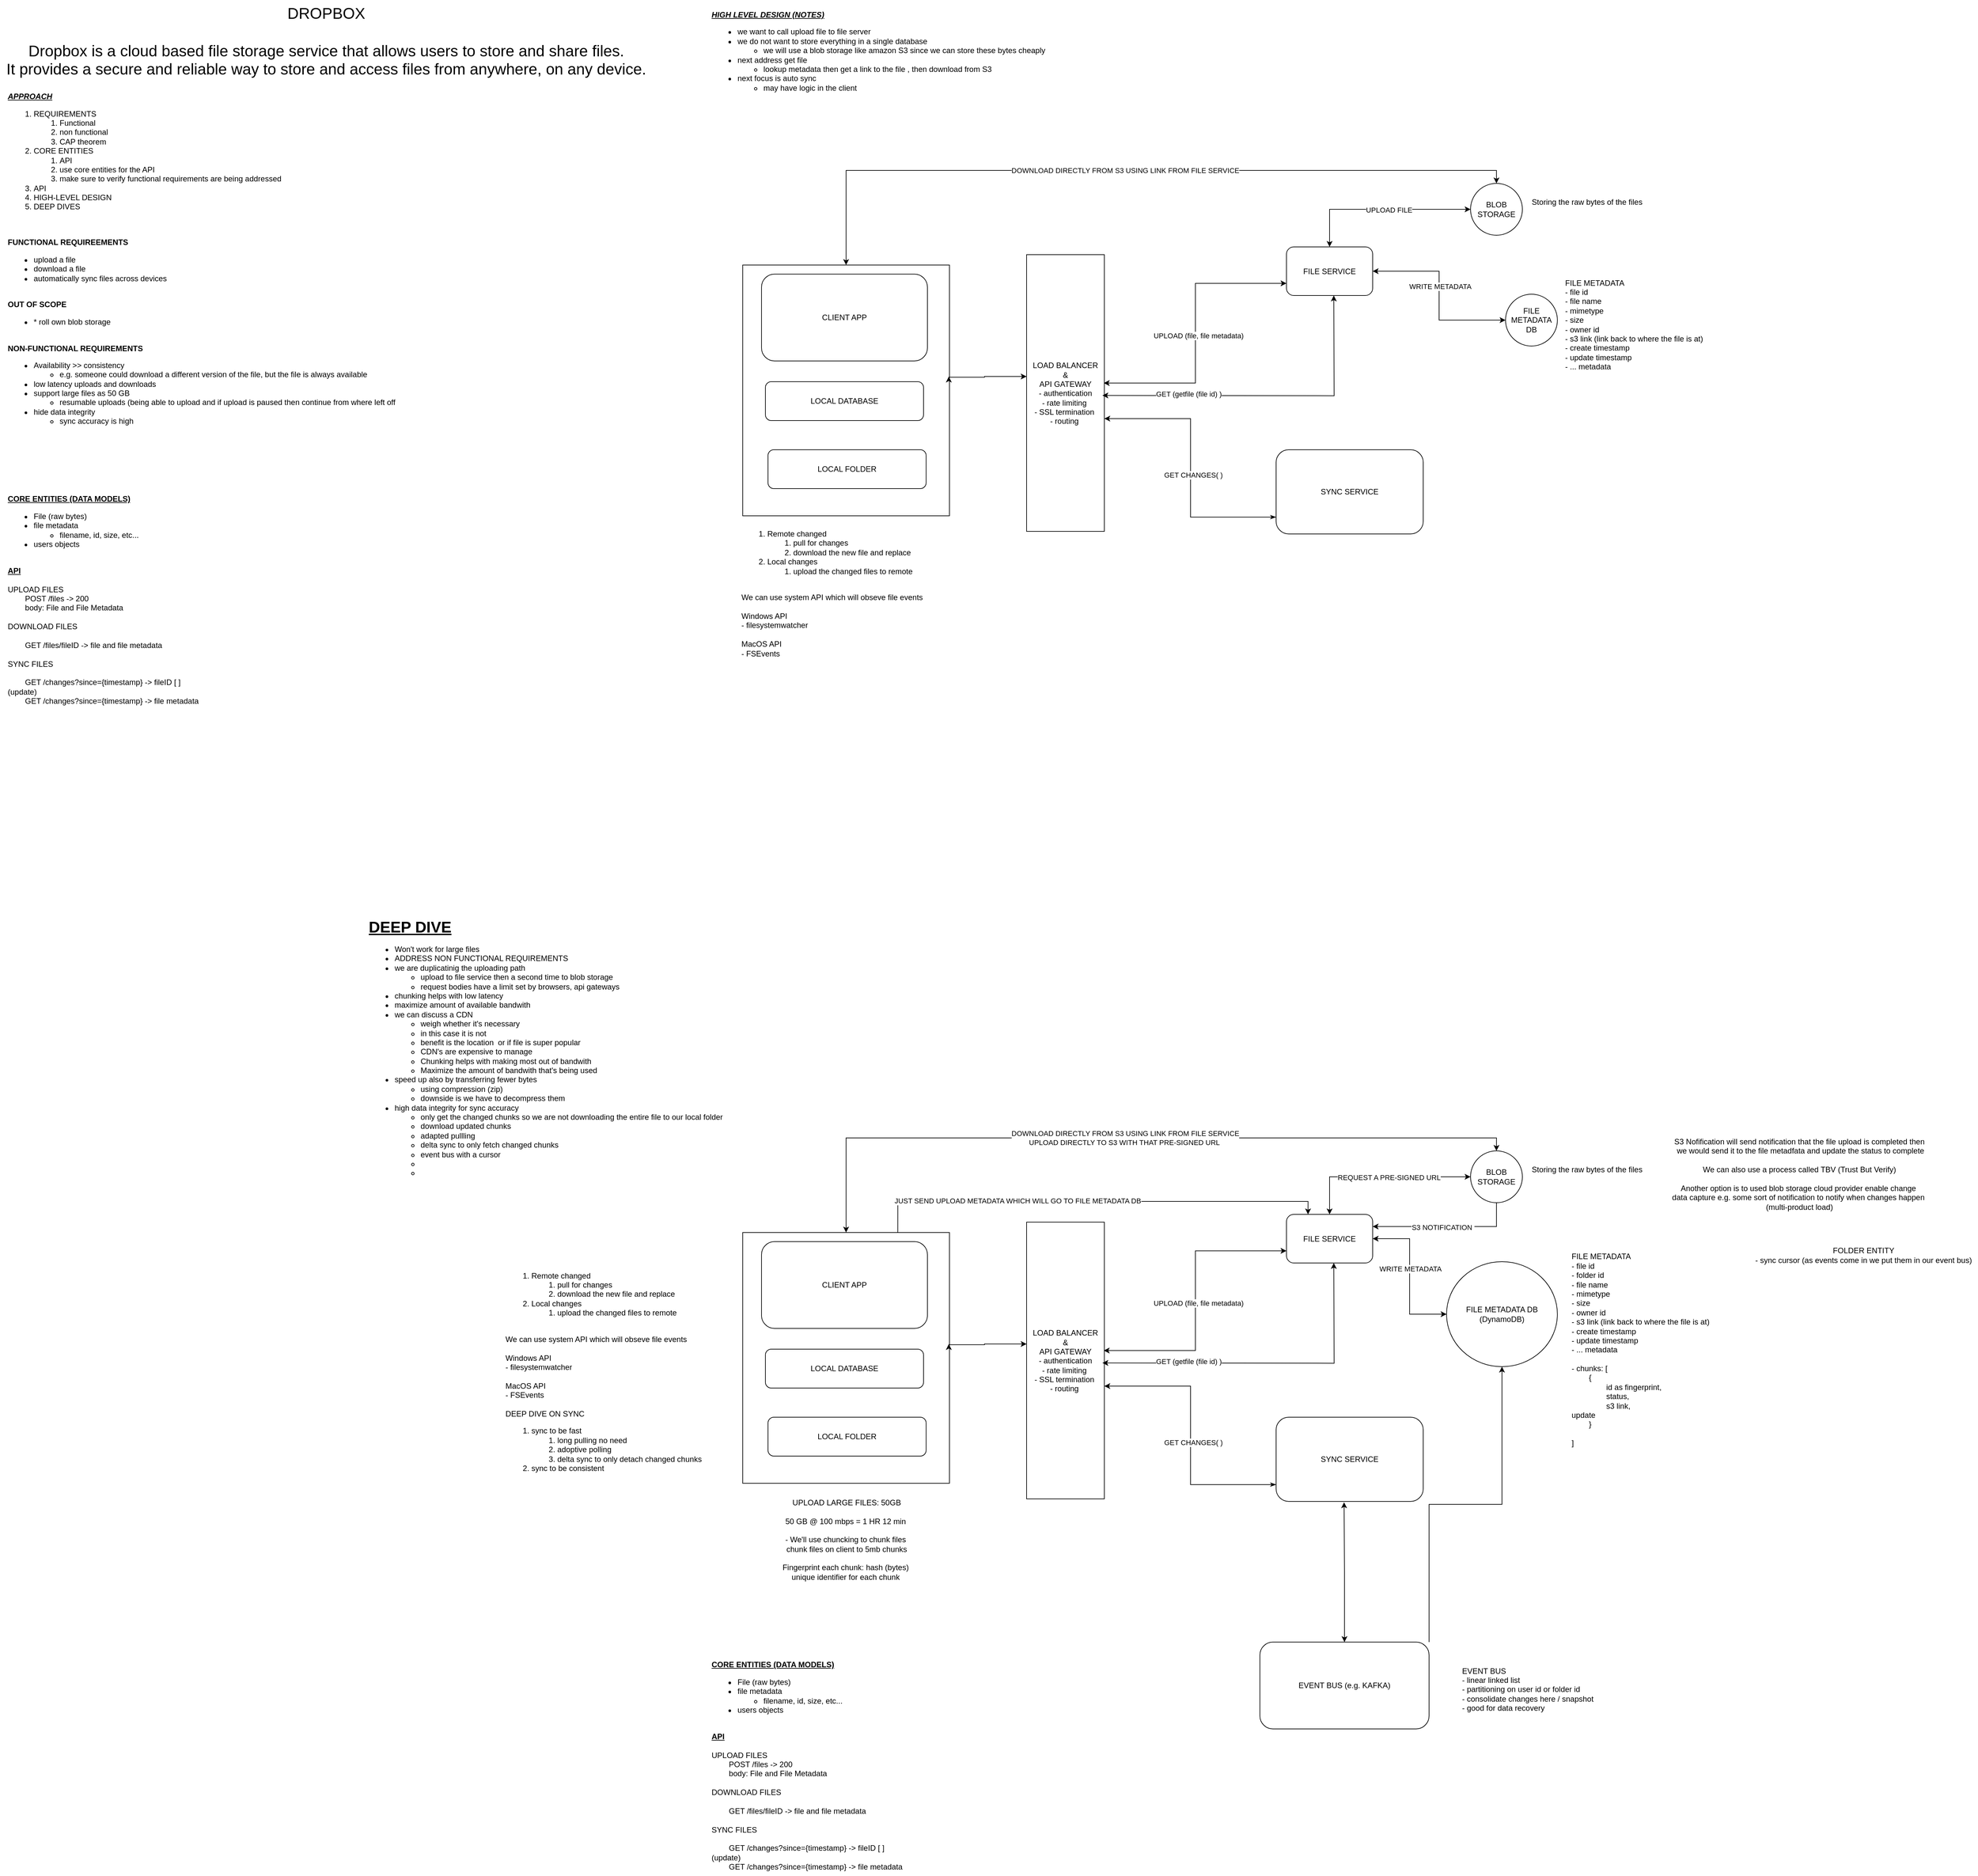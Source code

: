 <mxfile version="24.4.8" type="device">
  <diagram name="Page-1" id="w4l3Rj4k915JwWUM1oNj">
    <mxGraphModel dx="2070" dy="1512" grid="0" gridSize="10" guides="1" tooltips="1" connect="1" arrows="1" fold="1" page="1" pageScale="1" pageWidth="1100" pageHeight="850" math="0" shadow="0">
      <root>
        <mxCell id="0" />
        <mxCell id="1" parent="0" />
        <mxCell id="7y3ciI3HEjiSYOCp9bqA-1" value="&lt;font style=&quot;font-size: 24px;&quot;&gt;DROPBOX&lt;/font&gt;&lt;div style=&quot;font-size: 24px;&quot;&gt;&lt;font style=&quot;font-size: 24px;&quot;&gt;&lt;br&gt;&lt;/font&gt;&lt;/div&gt;&lt;div style=&quot;font-size: 24px;&quot;&gt;&lt;font style=&quot;font-size: 24px;&quot;&gt;Dropbox is a cloud based file storage service that allows users to store and share files.&lt;/font&gt;&lt;/div&gt;&lt;div style=&quot;font-size: 24px;&quot;&gt;&lt;font style=&quot;font-size: 24px;&quot;&gt;It provides a secure and reliable way to store and access files from anywhere, on any device.&lt;/font&gt;&lt;/div&gt;" style="text;html=1;align=center;verticalAlign=middle;resizable=0;points=[];autosize=1;strokeColor=none;fillColor=none;" parent="1" vertex="1">
          <mxGeometry width="1005" height="127" as="geometry" />
        </mxCell>
        <mxCell id="VCMOuzRKHKZcJa0zki4i-1" value="&lt;b&gt;&lt;u&gt;&lt;i&gt;APPROACH&lt;/i&gt;&lt;/u&gt;&lt;/b&gt;&amp;nbsp;&lt;div&gt;&lt;ol&gt;&lt;li&gt;REQUIREMENTS&lt;/li&gt;&lt;ol&gt;&lt;li&gt;Functional&lt;/li&gt;&lt;li&gt;non functional&amp;nbsp;&lt;/li&gt;&lt;li&gt;CAP theorem&lt;/li&gt;&lt;/ol&gt;&lt;li&gt;CORE ENTITIES&amp;nbsp;&lt;/li&gt;&lt;ol&gt;&lt;li&gt;API&lt;/li&gt;&lt;li&gt;use core entities for the API&lt;/li&gt;&lt;li&gt;make sure to verify functional requirements are being addressed&lt;/li&gt;&lt;/ol&gt;&lt;li&gt;API&lt;/li&gt;&lt;li&gt;HIGH-LEVEL DESIGN&amp;nbsp;&lt;/li&gt;&lt;li&gt;DEEP DIVES&lt;/li&gt;&lt;/ol&gt;&lt;/div&gt;" style="text;html=1;align=left;verticalAlign=middle;resizable=0;points=[];autosize=1;strokeColor=none;fillColor=none;" parent="1" vertex="1">
          <mxGeometry x="10" y="135" width="440" height="209" as="geometry" />
        </mxCell>
        <mxCell id="VCMOuzRKHKZcJa0zki4i-2" value="&lt;b&gt;FUNCTIONAL REQUIREEMENTS&amp;nbsp;&lt;/b&gt;&lt;div&gt;&lt;ul&gt;&lt;li&gt;upload a file&amp;nbsp;&lt;/li&gt;&lt;li&gt;download a file&amp;nbsp;&lt;/li&gt;&lt;li&gt;automatically sync files across devices&amp;nbsp;&lt;/li&gt;&lt;/ul&gt;&lt;div&gt;&lt;br&gt;&lt;/div&gt;&lt;/div&gt;&lt;div&gt;&lt;b&gt;OUT OF SCOPE&amp;nbsp;&lt;/b&gt;&lt;/div&gt;&lt;div&gt;&lt;ul&gt;&lt;li&gt;* roll own blob storage&amp;nbsp;&lt;/li&gt;&lt;/ul&gt;&lt;/div&gt;&lt;div&gt;&lt;br&gt;&lt;/div&gt;&lt;div&gt;&lt;b&gt;NON-FUNCTIONAL REQUIREMENTS&lt;/b&gt;&lt;/div&gt;&lt;div&gt;&lt;ul&gt;&lt;li&gt;Availability &amp;gt;&amp;gt; consistency&amp;nbsp;&amp;nbsp;&lt;/li&gt;&lt;ul&gt;&lt;li&gt;e.g. someone could download a different version of the file, but the file is always available&amp;nbsp;&lt;/li&gt;&lt;/ul&gt;&lt;li&gt;low latency uploads and downloads&amp;nbsp;&lt;/li&gt;&lt;li&gt;support large files as 50 GB&lt;/li&gt;&lt;ul&gt;&lt;li&gt;resumable uploads (being able to upload and if upload is paused then continue from where left off&amp;nbsp;&lt;/li&gt;&lt;/ul&gt;&lt;li&gt;hide data integrity&amp;nbsp;&lt;/li&gt;&lt;ul&gt;&lt;li&gt;sync accuracy is high&lt;/li&gt;&lt;/ul&gt;&lt;/ul&gt;&lt;/div&gt;" style="text;html=1;align=left;verticalAlign=middle;resizable=0;points=[];autosize=1;strokeColor=none;fillColor=none;" parent="1" vertex="1">
          <mxGeometry x="10" y="361" width="619" height="314" as="geometry" />
        </mxCell>
        <mxCell id="VCMOuzRKHKZcJa0zki4i-3" value="&lt;b&gt;&lt;u&gt;CORE ENTITIES (DATA MODELS)&lt;/u&gt;&lt;/b&gt;&lt;div&gt;&lt;ul&gt;&lt;li&gt;File (raw bytes)&lt;/li&gt;&lt;li&gt;file metadata&amp;nbsp;&lt;/li&gt;&lt;ul&gt;&lt;li&gt;filename, id, size, etc...&lt;/li&gt;&lt;/ul&gt;&lt;li&gt;users objects&lt;/li&gt;&lt;/ul&gt;&lt;div&gt;&lt;br&gt;&lt;/div&gt;&lt;/div&gt;&lt;div&gt;&lt;b&gt;&lt;u&gt;API&lt;/u&gt;&lt;/b&gt;&lt;/div&gt;&lt;div&gt;&lt;span style=&quot;background-color: initial;&quot;&gt;&lt;br&gt;&lt;/span&gt;&lt;/div&gt;&lt;div&gt;&lt;span style=&quot;background-color: initial;&quot;&gt;UPLOAD FILES&amp;nbsp;&lt;/span&gt;&lt;/div&gt;&lt;div&gt;&lt;span style=&quot;background-color: initial;&quot;&gt;&lt;span style=&quot;white-space: pre;&quot;&gt;&#x9;&lt;/span&gt;POST /files -&amp;gt; 200&lt;/span&gt;&lt;/div&gt;&lt;div&gt;&lt;span style=&quot;background-color: initial;&quot;&gt;&lt;span style=&quot;white-space: pre;&quot;&gt;&#x9;&lt;/span&gt;body: File and File Metadata&amp;nbsp;&lt;/span&gt;&lt;/div&gt;&lt;div&gt;&lt;span style=&quot;background-color: initial;&quot;&gt;&lt;br&gt;&lt;/span&gt;&lt;/div&gt;&lt;div&gt;&lt;span style=&quot;background-color: initial;&quot;&gt;DOWNLOAD FILES&lt;/span&gt;&lt;/div&gt;&lt;div&gt;&lt;span style=&quot;background-color: initial;&quot;&gt;&lt;br&gt;&lt;/span&gt;&lt;/div&gt;&lt;div&gt;&lt;span style=&quot;background-color: initial;&quot;&gt;&lt;span style=&quot;white-space: pre;&quot;&gt;&#x9;&lt;/span&gt;GET /files/fileID -&amp;gt; file and file metadata&amp;nbsp;&lt;/span&gt;&lt;/div&gt;&lt;div&gt;&lt;br&gt;&lt;/div&gt;&lt;div&gt;SYNC FILES&amp;nbsp;&lt;/div&gt;&lt;div&gt;&lt;br&gt;&lt;/div&gt;&lt;div&gt;&lt;span style=&quot;white-space: pre;&quot;&gt;&#x9;&lt;/span&gt;GET /changes?since={timestamp} -&amp;gt; fileID [ ]&lt;/div&gt;&lt;div&gt;(update)&lt;/div&gt;&lt;div&gt;&lt;span style=&quot;background-color: initial; white-space-collapse: preserve;&quot;&gt;&#x9;&lt;/span&gt;&lt;span style=&quot;background-color: initial;&quot;&gt;GET /changes?since={timestamp} -&amp;gt; file metadata&lt;/span&gt;&amp;nbsp;&lt;br&gt;&lt;/div&gt;" style="text;html=1;align=left;verticalAlign=middle;resizable=0;points=[];autosize=1;strokeColor=none;fillColor=none;" parent="1" vertex="1">
          <mxGeometry x="10" y="757" width="316" height="338" as="geometry" />
        </mxCell>
        <mxCell id="VCMOuzRKHKZcJa0zki4i-4" value="" style="whiteSpace=wrap;html=1;" parent="1" vertex="1">
          <mxGeometry x="1146" y="409" width="319" height="387" as="geometry" />
        </mxCell>
        <mxCell id="VCMOuzRKHKZcJa0zki4i-5" value="LOAD BALANCER&lt;div&gt;&amp;amp;&lt;/div&gt;&lt;div&gt;API GATEWAY&lt;/div&gt;&lt;div&gt;- authentication&lt;/div&gt;&lt;div&gt;- rate limiting&amp;nbsp;&lt;/div&gt;&lt;div&gt;- SSL termination&amp;nbsp;&lt;/div&gt;&lt;div&gt;- routing&amp;nbsp;&lt;/div&gt;" style="whiteSpace=wrap;html=1;" parent="1" vertex="1">
          <mxGeometry x="1584" y="393" width="120" height="427" as="geometry" />
        </mxCell>
        <mxCell id="VCMOuzRKHKZcJa0zki4i-7" style="edgeStyle=orthogonalEdgeStyle;rounded=0;orthogonalLoop=1;jettySize=auto;html=1;exitX=1;exitY=0.5;exitDx=0;exitDy=0;entryX=0.025;entryY=0.426;entryDx=0;entryDy=0;entryPerimeter=0;startArrow=classic;startFill=1;" parent="1" edge="1">
          <mxGeometry relative="1" as="geometry">
            <mxPoint x="1464" y="581.1" as="sourcePoint" />
            <mxPoint x="1584" y="581.002" as="targetPoint" />
            <Array as="points">
              <mxPoint x="1519" y="582.1" />
            </Array>
          </mxGeometry>
        </mxCell>
        <mxCell id="VCMOuzRKHKZcJa0zki4i-8" value="FILE SERVICE" style="rounded=1;whiteSpace=wrap;html=1;" parent="1" vertex="1">
          <mxGeometry x="1985" y="381" width="133" height="75" as="geometry" />
        </mxCell>
        <mxCell id="VCMOuzRKHKZcJa0zki4i-9" style="edgeStyle=orthogonalEdgeStyle;rounded=0;orthogonalLoop=1;jettySize=auto;html=1;exitX=0;exitY=0.75;exitDx=0;exitDy=0;entryX=0.992;entryY=0.464;entryDx=0;entryDy=0;entryPerimeter=0;startArrow=classic;startFill=1;" parent="1" source="VCMOuzRKHKZcJa0zki4i-8" target="VCMOuzRKHKZcJa0zki4i-5" edge="1">
          <mxGeometry relative="1" as="geometry" />
        </mxCell>
        <mxCell id="VCMOuzRKHKZcJa0zki4i-10" value="UPLOAD (file, file metadata)" style="edgeLabel;html=1;align=center;verticalAlign=middle;resizable=0;points=[];" parent="VCMOuzRKHKZcJa0zki4i-9" vertex="1" connectable="0">
          <mxGeometry x="0.011" y="4" relative="1" as="geometry">
            <mxPoint as="offset" />
          </mxGeometry>
        </mxCell>
        <mxCell id="VCMOuzRKHKZcJa0zki4i-11" value="&lt;b&gt;&lt;u&gt;&lt;i&gt;HIGH LEVEL DESIGN (NOTES)&lt;/i&gt;&lt;/u&gt;&lt;/b&gt;&lt;div&gt;&lt;ul&gt;&lt;li&gt;we want to call upload file to file server&lt;/li&gt;&lt;li&gt;we do not want to store everything in a single database&amp;nbsp;&lt;/li&gt;&lt;ul&gt;&lt;li&gt;we will use a blob storage like amazon S3 since we can store these bytes cheaply&lt;/li&gt;&lt;/ul&gt;&lt;li&gt;next address get file&amp;nbsp;&lt;/li&gt;&lt;ul&gt;&lt;li&gt;lookup metadata then get a link to the file , then download from S3&lt;/li&gt;&lt;/ul&gt;&lt;li&gt;next focus is auto sync&lt;/li&gt;&lt;ul&gt;&lt;li&gt;may have logic in the client&lt;/li&gt;&lt;/ul&gt;&lt;/ul&gt;&lt;/div&gt;" style="text;html=1;align=left;verticalAlign=middle;resizable=0;points=[];autosize=1;strokeColor=none;fillColor=none;" parent="1" vertex="1">
          <mxGeometry x="1096" y="9" width="533" height="151" as="geometry" />
        </mxCell>
        <mxCell id="VCMOuzRKHKZcJa0zki4i-13" style="edgeStyle=orthogonalEdgeStyle;rounded=0;orthogonalLoop=1;jettySize=auto;html=1;exitX=0;exitY=0.5;exitDx=0;exitDy=0;entryX=0.5;entryY=0;entryDx=0;entryDy=0;startArrow=classic;startFill=1;" parent="1" source="VCMOuzRKHKZcJa0zki4i-12" target="VCMOuzRKHKZcJa0zki4i-8" edge="1">
          <mxGeometry relative="1" as="geometry" />
        </mxCell>
        <mxCell id="VCMOuzRKHKZcJa0zki4i-14" value="UPLOAD FILE" style="edgeLabel;html=1;align=center;verticalAlign=middle;resizable=0;points=[];" parent="VCMOuzRKHKZcJa0zki4i-13" vertex="1" connectable="0">
          <mxGeometry x="-0.085" y="1" relative="1" as="geometry">
            <mxPoint as="offset" />
          </mxGeometry>
        </mxCell>
        <mxCell id="VCMOuzRKHKZcJa0zki4i-22" style="edgeStyle=orthogonalEdgeStyle;rounded=0;orthogonalLoop=1;jettySize=auto;html=1;exitX=0.5;exitY=0;exitDx=0;exitDy=0;startArrow=classic;startFill=1;" parent="1" source="VCMOuzRKHKZcJa0zki4i-12" target="VCMOuzRKHKZcJa0zki4i-4" edge="1">
          <mxGeometry relative="1" as="geometry" />
        </mxCell>
        <mxCell id="VCMOuzRKHKZcJa0zki4i-23" value="DOWNLOAD DIRECTLY FROM S3 USING LINK FROM FILE SERVICE" style="edgeLabel;html=1;align=center;verticalAlign=middle;resizable=0;points=[];" parent="VCMOuzRKHKZcJa0zki4i-22" vertex="1" connectable="0">
          <mxGeometry x="0.014" relative="1" as="geometry">
            <mxPoint as="offset" />
          </mxGeometry>
        </mxCell>
        <mxCell id="VCMOuzRKHKZcJa0zki4i-12" value="BLOB STORAGE" style="ellipse;whiteSpace=wrap;html=1;" parent="1" vertex="1">
          <mxGeometry x="2269" y="283" width="80" height="80" as="geometry" />
        </mxCell>
        <mxCell id="VCMOuzRKHKZcJa0zki4i-16" style="edgeStyle=orthogonalEdgeStyle;rounded=0;orthogonalLoop=1;jettySize=auto;html=1;exitX=0;exitY=0.5;exitDx=0;exitDy=0;startArrow=classic;startFill=1;" parent="1" source="VCMOuzRKHKZcJa0zki4i-15" target="VCMOuzRKHKZcJa0zki4i-8" edge="1">
          <mxGeometry relative="1" as="geometry" />
        </mxCell>
        <mxCell id="VCMOuzRKHKZcJa0zki4i-17" value="WRITE METADATA" style="edgeLabel;html=1;align=center;verticalAlign=middle;resizable=0;points=[];" parent="VCMOuzRKHKZcJa0zki4i-16" vertex="1" connectable="0">
          <mxGeometry x="0.102" relative="1" as="geometry">
            <mxPoint x="1" as="offset" />
          </mxGeometry>
        </mxCell>
        <mxCell id="VCMOuzRKHKZcJa0zki4i-15" value="FILE METADATA DB" style="ellipse;whiteSpace=wrap;html=1;" parent="1" vertex="1">
          <mxGeometry x="2323" y="454" width="80" height="80" as="geometry" />
        </mxCell>
        <mxCell id="VCMOuzRKHKZcJa0zki4i-18" value="FILE METADATA&lt;div&gt;- file id&lt;/div&gt;&lt;div&gt;- file name&lt;/div&gt;&lt;div&gt;- mimetype&lt;/div&gt;&lt;div&gt;- size&amp;nbsp;&lt;/div&gt;&lt;div&gt;- owner id&amp;nbsp;&lt;/div&gt;&lt;div&gt;- s3 link (link back to where the file is at)&lt;/div&gt;&lt;div&gt;- create timestamp&lt;/div&gt;&lt;div&gt;- update timestamp&lt;/div&gt;&lt;div&gt;- ... metadata&lt;/div&gt;" style="text;html=1;align=left;verticalAlign=middle;resizable=0;points=[];autosize=1;strokeColor=none;fillColor=none;" parent="1" vertex="1">
          <mxGeometry x="2413" y="423" width="231" height="156" as="geometry" />
        </mxCell>
        <mxCell id="VCMOuzRKHKZcJa0zki4i-19" value="Storing the raw bytes of the files&amp;nbsp;" style="text;html=1;align=center;verticalAlign=middle;resizable=0;points=[];autosize=1;strokeColor=none;fillColor=none;" parent="1" vertex="1">
          <mxGeometry x="2354" y="299" width="192" height="26" as="geometry" />
        </mxCell>
        <mxCell id="VCMOuzRKHKZcJa0zki4i-20" style="edgeStyle=orthogonalEdgeStyle;rounded=0;orthogonalLoop=1;jettySize=auto;html=1;exitX=1;exitY=0.75;exitDx=0;exitDy=0;startArrow=classic;startFill=1;" parent="1" edge="1">
          <mxGeometry relative="1" as="geometry">
            <mxPoint x="1701" y="610.22" as="sourcePoint" />
            <mxPoint x="2058" y="456" as="targetPoint" />
          </mxGeometry>
        </mxCell>
        <mxCell id="VCMOuzRKHKZcJa0zki4i-21" value="GET (getfile (file id) )" style="edgeLabel;html=1;align=center;verticalAlign=middle;resizable=0;points=[];" parent="VCMOuzRKHKZcJa0zki4i-20" vertex="1" connectable="0">
          <mxGeometry x="-0.483" y="3" relative="1" as="geometry">
            <mxPoint as="offset" />
          </mxGeometry>
        </mxCell>
        <mxCell id="VCMOuzRKHKZcJa0zki4i-25" value="LOCAL FOLDER" style="rounded=1;whiteSpace=wrap;html=1;" parent="1" vertex="1">
          <mxGeometry x="1185" y="694" width="244" height="60" as="geometry" />
        </mxCell>
        <mxCell id="VCMOuzRKHKZcJa0zki4i-26" value="CLIENT APP" style="rounded=1;whiteSpace=wrap;html=1;" parent="1" vertex="1">
          <mxGeometry x="1175" y="423" width="256" height="134" as="geometry" />
        </mxCell>
        <mxCell id="VCMOuzRKHKZcJa0zki4i-27" value="&lt;ol&gt;&lt;li&gt;Remote changed&lt;/li&gt;&lt;ol&gt;&lt;li&gt;pull for changes&amp;nbsp;&lt;/li&gt;&lt;li&gt;download the new file and replace&lt;/li&gt;&lt;/ol&gt;&lt;li&gt;Local changes&lt;/li&gt;&lt;ol&gt;&lt;li&gt;upload the changed files to remote&amp;nbsp;&lt;/li&gt;&lt;/ol&gt;&lt;/ol&gt;&lt;div&gt;&lt;br&gt;&lt;/div&gt;&lt;div&gt;We can use system API which will obseve file events&amp;nbsp;&lt;/div&gt;&lt;div&gt;&lt;br&gt;&lt;/div&gt;&lt;div&gt;Windows API&lt;/div&gt;&lt;div&gt;- filesystemwatcher&lt;/div&gt;&lt;div&gt;&lt;br&gt;&lt;/div&gt;&lt;div&gt;MacOS API&amp;nbsp;&lt;/div&gt;&lt;div&gt;- FSEvents&lt;/div&gt;" style="text;html=1;align=left;verticalAlign=middle;resizable=0;points=[];autosize=1;strokeColor=none;fillColor=none;" parent="1" vertex="1">
          <mxGeometry x="1142" y="798" width="301" height="223" as="geometry" />
        </mxCell>
        <mxCell id="VCMOuzRKHKZcJa0zki4i-29" style="edgeStyle=orthogonalEdgeStyle;rounded=0;orthogonalLoop=1;jettySize=auto;html=1;exitX=0;exitY=0.5;exitDx=0;exitDy=0;startArrow=classicThin;startFill=1;" parent="1" edge="1">
          <mxGeometry relative="1" as="geometry">
            <mxPoint x="1969.0" y="798" as="sourcePoint" />
            <mxPoint x="1704" y="646.0" as="targetPoint" />
            <Array as="points">
              <mxPoint x="1837" y="798" />
              <mxPoint x="1837" y="646" />
            </Array>
          </mxGeometry>
        </mxCell>
        <mxCell id="VCMOuzRKHKZcJa0zki4i-30" value="GET CHANGES( )" style="edgeLabel;html=1;align=center;verticalAlign=middle;resizable=0;points=[];" parent="VCMOuzRKHKZcJa0zki4i-29" vertex="1" connectable="0">
          <mxGeometry x="-0.055" y="-4" relative="1" as="geometry">
            <mxPoint as="offset" />
          </mxGeometry>
        </mxCell>
        <mxCell id="VCMOuzRKHKZcJa0zki4i-28" value="SYNC SERVICE" style="rounded=1;whiteSpace=wrap;html=1;" parent="1" vertex="1">
          <mxGeometry x="1969" y="694" width="227" height="130" as="geometry" />
        </mxCell>
        <mxCell id="VCMOuzRKHKZcJa0zki4i-31" value="LOCAL DATABASE" style="rounded=1;whiteSpace=wrap;html=1;" parent="1" vertex="1">
          <mxGeometry x="1181" y="589" width="244" height="60" as="geometry" />
        </mxCell>
        <mxCell id="VCMOuzRKHKZcJa0zki4i-59" style="edgeStyle=orthogonalEdgeStyle;rounded=0;orthogonalLoop=1;jettySize=auto;html=1;exitX=0.75;exitY=0;exitDx=0;exitDy=0;entryX=0.25;entryY=0;entryDx=0;entryDy=0;" parent="1" source="VCMOuzRKHKZcJa0zki4i-32" target="VCMOuzRKHKZcJa0zki4i-35" edge="1">
          <mxGeometry relative="1" as="geometry" />
        </mxCell>
        <mxCell id="VCMOuzRKHKZcJa0zki4i-60" value="JUST SEND UPLOAD METADATA WHICH WILL GO TO FILE METADATA DB" style="edgeLabel;html=1;align=center;verticalAlign=middle;resizable=0;points=[];" parent="VCMOuzRKHKZcJa0zki4i-59" vertex="1" connectable="0">
          <mxGeometry x="-0.337" y="1" relative="1" as="geometry">
            <mxPoint as="offset" />
          </mxGeometry>
        </mxCell>
        <mxCell id="VCMOuzRKHKZcJa0zki4i-32" value="" style="whiteSpace=wrap;html=1;" parent="1" vertex="1">
          <mxGeometry x="1146" y="1902" width="319" height="387" as="geometry" />
        </mxCell>
        <mxCell id="VCMOuzRKHKZcJa0zki4i-33" value="LOAD BALANCER&lt;div&gt;&amp;amp;&lt;/div&gt;&lt;div&gt;API GATEWAY&lt;/div&gt;&lt;div&gt;- authentication&lt;/div&gt;&lt;div&gt;- rate limiting&amp;nbsp;&lt;/div&gt;&lt;div&gt;- SSL termination&amp;nbsp;&lt;/div&gt;&lt;div&gt;- routing&amp;nbsp;&lt;/div&gt;" style="whiteSpace=wrap;html=1;" parent="1" vertex="1">
          <mxGeometry x="1584" y="1886" width="120" height="427" as="geometry" />
        </mxCell>
        <mxCell id="VCMOuzRKHKZcJa0zki4i-34" style="edgeStyle=orthogonalEdgeStyle;rounded=0;orthogonalLoop=1;jettySize=auto;html=1;exitX=1;exitY=0.5;exitDx=0;exitDy=0;entryX=0.025;entryY=0.426;entryDx=0;entryDy=0;entryPerimeter=0;startArrow=classic;startFill=1;" parent="1" edge="1">
          <mxGeometry relative="1" as="geometry">
            <mxPoint x="1464" y="2074.1" as="sourcePoint" />
            <mxPoint x="1584" y="2074.002" as="targetPoint" />
            <Array as="points">
              <mxPoint x="1519" y="2075.1" />
            </Array>
          </mxGeometry>
        </mxCell>
        <mxCell id="VCMOuzRKHKZcJa0zki4i-35" value="FILE SERVICE" style="rounded=1;whiteSpace=wrap;html=1;" parent="1" vertex="1">
          <mxGeometry x="1985" y="1874" width="133" height="75" as="geometry" />
        </mxCell>
        <mxCell id="VCMOuzRKHKZcJa0zki4i-36" style="edgeStyle=orthogonalEdgeStyle;rounded=0;orthogonalLoop=1;jettySize=auto;html=1;exitX=0;exitY=0.75;exitDx=0;exitDy=0;entryX=0.992;entryY=0.464;entryDx=0;entryDy=0;entryPerimeter=0;startArrow=classic;startFill=1;" parent="1" source="VCMOuzRKHKZcJa0zki4i-35" target="VCMOuzRKHKZcJa0zki4i-33" edge="1">
          <mxGeometry relative="1" as="geometry" />
        </mxCell>
        <mxCell id="VCMOuzRKHKZcJa0zki4i-37" value="UPLOAD (file, file metadata)" style="edgeLabel;html=1;align=center;verticalAlign=middle;resizable=0;points=[];" parent="VCMOuzRKHKZcJa0zki4i-36" vertex="1" connectable="0">
          <mxGeometry x="0.011" y="4" relative="1" as="geometry">
            <mxPoint as="offset" />
          </mxGeometry>
        </mxCell>
        <mxCell id="VCMOuzRKHKZcJa0zki4i-38" style="edgeStyle=orthogonalEdgeStyle;rounded=0;orthogonalLoop=1;jettySize=auto;html=1;exitX=0;exitY=0.5;exitDx=0;exitDy=0;entryX=0.5;entryY=0;entryDx=0;entryDy=0;startArrow=classic;startFill=1;" parent="1" source="VCMOuzRKHKZcJa0zki4i-42" target="VCMOuzRKHKZcJa0zki4i-35" edge="1">
          <mxGeometry relative="1" as="geometry" />
        </mxCell>
        <mxCell id="VCMOuzRKHKZcJa0zki4i-39" value="REQUEST A PRE-SIGNED URL" style="edgeLabel;html=1;align=center;verticalAlign=middle;resizable=0;points=[];" parent="VCMOuzRKHKZcJa0zki4i-38" vertex="1" connectable="0">
          <mxGeometry x="-0.085" y="1" relative="1" as="geometry">
            <mxPoint as="offset" />
          </mxGeometry>
        </mxCell>
        <mxCell id="VCMOuzRKHKZcJa0zki4i-40" style="edgeStyle=orthogonalEdgeStyle;rounded=0;orthogonalLoop=1;jettySize=auto;html=1;exitX=0.5;exitY=0;exitDx=0;exitDy=0;startArrow=classic;startFill=1;" parent="1" source="VCMOuzRKHKZcJa0zki4i-42" target="VCMOuzRKHKZcJa0zki4i-32" edge="1">
          <mxGeometry relative="1" as="geometry" />
        </mxCell>
        <mxCell id="VCMOuzRKHKZcJa0zki4i-41" value="DOWNLOAD DIRECTLY FROM S3 USING LINK FROM FILE SERVICE&lt;div&gt;UPLOAD DIRECTLY TO S3 WITH THAT PRE-SIGNED URL&amp;nbsp;&lt;/div&gt;" style="edgeLabel;html=1;align=center;verticalAlign=middle;resizable=0;points=[];" parent="VCMOuzRKHKZcJa0zki4i-40" vertex="1" connectable="0">
          <mxGeometry x="0.014" relative="1" as="geometry">
            <mxPoint as="offset" />
          </mxGeometry>
        </mxCell>
        <mxCell id="VCMOuzRKHKZcJa0zki4i-62" style="edgeStyle=orthogonalEdgeStyle;rounded=0;orthogonalLoop=1;jettySize=auto;html=1;exitX=0.5;exitY=1;exitDx=0;exitDy=0;entryX=1;entryY=0.25;entryDx=0;entryDy=0;" parent="1" source="VCMOuzRKHKZcJa0zki4i-42" target="VCMOuzRKHKZcJa0zki4i-35" edge="1">
          <mxGeometry relative="1" as="geometry" />
        </mxCell>
        <mxCell id="VCMOuzRKHKZcJa0zki4i-63" value="S3 NOTIFICATION&amp;nbsp;" style="edgeLabel;html=1;align=center;verticalAlign=middle;resizable=0;points=[];" parent="VCMOuzRKHKZcJa0zki4i-62" vertex="1" connectable="0">
          <mxGeometry x="0.046" y="1" relative="1" as="geometry">
            <mxPoint x="-1" as="offset" />
          </mxGeometry>
        </mxCell>
        <mxCell id="VCMOuzRKHKZcJa0zki4i-42" value="BLOB STORAGE" style="ellipse;whiteSpace=wrap;html=1;" parent="1" vertex="1">
          <mxGeometry x="2269" y="1776" width="80" height="80" as="geometry" />
        </mxCell>
        <mxCell id="VCMOuzRKHKZcJa0zki4i-43" style="edgeStyle=orthogonalEdgeStyle;rounded=0;orthogonalLoop=1;jettySize=auto;html=1;exitX=0;exitY=0.5;exitDx=0;exitDy=0;startArrow=classic;startFill=1;" parent="1" source="VCMOuzRKHKZcJa0zki4i-45" target="VCMOuzRKHKZcJa0zki4i-35" edge="1">
          <mxGeometry relative="1" as="geometry" />
        </mxCell>
        <mxCell id="VCMOuzRKHKZcJa0zki4i-44" value="WRITE METADATA" style="edgeLabel;html=1;align=center;verticalAlign=middle;resizable=0;points=[];" parent="VCMOuzRKHKZcJa0zki4i-43" vertex="1" connectable="0">
          <mxGeometry x="0.102" relative="1" as="geometry">
            <mxPoint x="1" as="offset" />
          </mxGeometry>
        </mxCell>
        <mxCell id="VCMOuzRKHKZcJa0zki4i-45" value="FILE METADATA DB (DynamoDB)" style="ellipse;whiteSpace=wrap;html=1;" parent="1" vertex="1">
          <mxGeometry x="2232" y="1947" width="171" height="162" as="geometry" />
        </mxCell>
        <mxCell id="VCMOuzRKHKZcJa0zki4i-46" value="FILE METADATA&lt;div&gt;- file id&lt;/div&gt;&lt;div&gt;- folder id&amp;nbsp;&lt;/div&gt;&lt;div&gt;- file name&lt;/div&gt;&lt;div&gt;- mimetype&lt;/div&gt;&lt;div&gt;- size&amp;nbsp;&lt;/div&gt;&lt;div&gt;- owner id&amp;nbsp;&lt;/div&gt;&lt;div&gt;- s3 link (link back to where the file is at)&lt;/div&gt;&lt;div&gt;- create timestamp&lt;/div&gt;&lt;div&gt;- update timestamp&lt;/div&gt;&lt;div&gt;- ... metadata&lt;/div&gt;&lt;div&gt;&lt;br&gt;&lt;/div&gt;&lt;div&gt;- chunks: [&lt;/div&gt;&lt;div&gt;&lt;span style=&quot;white-space: pre;&quot;&gt;&#x9;&lt;/span&gt;{&lt;/div&gt;&lt;div&gt;&lt;span style=&quot;white-space: pre;&quot;&gt;&#x9;&lt;/span&gt;&lt;span style=&quot;white-space: pre;&quot;&gt;&#x9;&lt;/span&gt;id as fingerprint,&lt;br&gt;&lt;/div&gt;&lt;div&gt;&lt;span style=&quot;white-space: pre;&quot;&gt;&#x9;&lt;/span&gt;&lt;span style=&quot;white-space: pre;&quot;&gt;&#x9;&lt;/span&gt;status,&lt;/div&gt;&lt;div&gt;&lt;span style=&quot;white-space: pre;&quot;&gt;&#x9;&lt;/span&gt;&lt;span style=&quot;white-space: pre;&quot;&gt;&#x9;&lt;/span&gt;s3 link,&lt;br&gt;&lt;/div&gt;&lt;div&gt;update&lt;/div&gt;&lt;div&gt;&lt;span style=&quot;white-space: pre;&quot;&gt;&#x9;&lt;/span&gt;}&lt;/div&gt;&lt;div&gt;&lt;br&gt;&lt;/div&gt;&lt;div&gt;]&lt;/div&gt;" style="text;html=1;align=left;verticalAlign=middle;resizable=0;points=[];autosize=1;strokeColor=none;fillColor=none;" parent="1" vertex="1">
          <mxGeometry x="2423" y="1926" width="231" height="314" as="geometry" />
        </mxCell>
        <mxCell id="VCMOuzRKHKZcJa0zki4i-47" value="Storing the raw bytes of the files&amp;nbsp;" style="text;html=1;align=center;verticalAlign=middle;resizable=0;points=[];autosize=1;strokeColor=none;fillColor=none;" parent="1" vertex="1">
          <mxGeometry x="2354" y="1792" width="192" height="26" as="geometry" />
        </mxCell>
        <mxCell id="VCMOuzRKHKZcJa0zki4i-48" style="edgeStyle=orthogonalEdgeStyle;rounded=0;orthogonalLoop=1;jettySize=auto;html=1;exitX=1;exitY=0.75;exitDx=0;exitDy=0;startArrow=classic;startFill=1;" parent="1" edge="1">
          <mxGeometry relative="1" as="geometry">
            <mxPoint x="1701" y="2103.22" as="sourcePoint" />
            <mxPoint x="2058" y="1949" as="targetPoint" />
          </mxGeometry>
        </mxCell>
        <mxCell id="VCMOuzRKHKZcJa0zki4i-49" value="GET (getfile (file id) )" style="edgeLabel;html=1;align=center;verticalAlign=middle;resizable=0;points=[];" parent="VCMOuzRKHKZcJa0zki4i-48" vertex="1" connectable="0">
          <mxGeometry x="-0.483" y="3" relative="1" as="geometry">
            <mxPoint as="offset" />
          </mxGeometry>
        </mxCell>
        <mxCell id="VCMOuzRKHKZcJa0zki4i-50" value="LOCAL FOLDER" style="rounded=1;whiteSpace=wrap;html=1;" parent="1" vertex="1">
          <mxGeometry x="1185" y="2187" width="244" height="60" as="geometry" />
        </mxCell>
        <mxCell id="VCMOuzRKHKZcJa0zki4i-51" value="CLIENT APP" style="rounded=1;whiteSpace=wrap;html=1;" parent="1" vertex="1">
          <mxGeometry x="1175" y="1916" width="256" height="134" as="geometry" />
        </mxCell>
        <mxCell id="VCMOuzRKHKZcJa0zki4i-52" value="&lt;ol&gt;&lt;li&gt;Remote changed&lt;/li&gt;&lt;ol&gt;&lt;li&gt;pull for changes&amp;nbsp;&lt;/li&gt;&lt;li&gt;download the new file and replace&lt;/li&gt;&lt;/ol&gt;&lt;li&gt;Local changes&lt;/li&gt;&lt;ol&gt;&lt;li&gt;upload the changed files to remote&amp;nbsp;&lt;/li&gt;&lt;/ol&gt;&lt;/ol&gt;&lt;div&gt;&lt;br&gt;&lt;/div&gt;&lt;div&gt;We can use system API which will obseve file events&amp;nbsp;&lt;/div&gt;&lt;div&gt;&lt;br&gt;&lt;/div&gt;&lt;div&gt;Windows API&lt;/div&gt;&lt;div&gt;- filesystemwatcher&lt;/div&gt;&lt;div&gt;&lt;br&gt;&lt;/div&gt;&lt;div&gt;MacOS API&amp;nbsp;&lt;/div&gt;&lt;div&gt;- FSEvents&lt;/div&gt;&lt;div&gt;&lt;br&gt;&lt;/div&gt;&lt;div&gt;DEEP DIVE ON SYNC&lt;/div&gt;&lt;div&gt;&lt;ol&gt;&lt;li&gt;sync to be fast&lt;/li&gt;&lt;ol&gt;&lt;li&gt;long pulling no need&amp;nbsp;&lt;/li&gt;&lt;li&gt;adoptive polling&amp;nbsp;&lt;/li&gt;&lt;li&gt;delta sync to only detach changed chunks&amp;nbsp;&lt;/li&gt;&lt;/ol&gt;&lt;li&gt;sync to be consistent&amp;nbsp;&lt;/li&gt;&lt;/ol&gt;&lt;/div&gt;" style="text;html=1;align=left;verticalAlign=middle;resizable=0;points=[];autosize=1;strokeColor=none;fillColor=none;" parent="1" vertex="1">
          <mxGeometry x="778" y="1943" width="324" height="348" as="geometry" />
        </mxCell>
        <mxCell id="VCMOuzRKHKZcJa0zki4i-53" style="edgeStyle=orthogonalEdgeStyle;rounded=0;orthogonalLoop=1;jettySize=auto;html=1;exitX=0;exitY=0.5;exitDx=0;exitDy=0;startArrow=classicThin;startFill=1;" parent="1" edge="1">
          <mxGeometry relative="1" as="geometry">
            <mxPoint x="1969.0" y="2291" as="sourcePoint" />
            <mxPoint x="1704" y="2139.0" as="targetPoint" />
            <Array as="points">
              <mxPoint x="1837" y="2291" />
              <mxPoint x="1837" y="2139" />
            </Array>
          </mxGeometry>
        </mxCell>
        <mxCell id="VCMOuzRKHKZcJa0zki4i-54" value="GET CHANGES( )" style="edgeLabel;html=1;align=center;verticalAlign=middle;resizable=0;points=[];" parent="VCMOuzRKHKZcJa0zki4i-53" vertex="1" connectable="0">
          <mxGeometry x="-0.055" y="-4" relative="1" as="geometry">
            <mxPoint as="offset" />
          </mxGeometry>
        </mxCell>
        <mxCell id="VCMOuzRKHKZcJa0zki4i-55" value="SYNC SERVICE" style="rounded=1;whiteSpace=wrap;html=1;" parent="1" vertex="1">
          <mxGeometry x="1969" y="2187" width="227" height="130" as="geometry" />
        </mxCell>
        <mxCell id="VCMOuzRKHKZcJa0zki4i-56" value="LOCAL DATABASE" style="rounded=1;whiteSpace=wrap;html=1;" parent="1" vertex="1">
          <mxGeometry x="1181" y="2082" width="244" height="60" as="geometry" />
        </mxCell>
        <mxCell id="VCMOuzRKHKZcJa0zki4i-57" value="&lt;b style=&quot;font-size: 24px;&quot;&gt;&lt;u style=&quot;&quot;&gt;&lt;font style=&quot;font-size: 24px;&quot;&gt;DEEP DIVE&lt;/font&gt;&lt;/u&gt;&lt;/b&gt;&lt;div style=&quot;&quot;&gt;&lt;ul style=&quot;&quot;&gt;&lt;li&gt;Won&#39;t work for large files&amp;nbsp;&lt;/li&gt;&lt;li style=&quot;&quot;&gt;ADDRESS NON FUNCTIONAL REQUIREMENTS&lt;/li&gt;&lt;li style=&quot;&quot;&gt;we are duplicatinig the uploading path&lt;/li&gt;&lt;ul style=&quot;&quot;&gt;&lt;li&gt;upload to file service then a second time to blob storage&amp;nbsp;&lt;/li&gt;&lt;li&gt;request bodies have a limit set by browsers, api gateways&lt;/li&gt;&lt;/ul&gt;&lt;li style=&quot;&quot;&gt;chunking helps with low latency&amp;nbsp;&lt;/li&gt;&lt;li style=&quot;&quot;&gt;maximize amount of available bandwith&amp;nbsp;&lt;/li&gt;&lt;li style=&quot;&quot;&gt;we can discuss a CDN&lt;/li&gt;&lt;ul style=&quot;&quot;&gt;&lt;li&gt;weigh whether it&#39;s necessary&lt;/li&gt;&lt;li&gt;in this case it is not&amp;nbsp;&lt;/li&gt;&lt;li&gt;benefit is the location&amp;nbsp; or if file is super popular&amp;nbsp;&lt;/li&gt;&lt;li&gt;CDN&#39;s are expensive to manage&amp;nbsp;&lt;/li&gt;&lt;li&gt;&lt;span style=&quot;text-align: center;&quot;&gt;Chunking helps with making most out of bandwith&amp;nbsp;&lt;/span&gt;&lt;/li&gt;&lt;li&gt;Maximize the amount of bandwith that&#39;s being used&amp;nbsp;&lt;/li&gt;&lt;/ul&gt;&lt;li style=&quot;&quot;&gt;speed up also by transferring fewer bytes&amp;nbsp;&lt;/li&gt;&lt;ul style=&quot;&quot;&gt;&lt;li&gt;using compression (zip)&lt;/li&gt;&lt;li&gt;downside is we have to decompress them&lt;/li&gt;&lt;/ul&gt;&lt;li style=&quot;&quot;&gt;high data integrity for sync accuracy&amp;nbsp;&lt;/li&gt;&lt;ul style=&quot;&quot;&gt;&lt;li&gt;only get the changed chunks so we are not downloading the entire file to our local folder&amp;nbsp;&lt;/li&gt;&lt;li&gt;download updated chunks&lt;/li&gt;&lt;li&gt;adapted pullling&amp;nbsp;&lt;/li&gt;&lt;li&gt;delta sync to only fetch changed chunks&lt;/li&gt;&lt;li&gt;event bus with a cursor&amp;nbsp;&lt;/li&gt;&lt;li&gt;&amp;nbsp;&lt;/li&gt;&lt;li&gt;&lt;br&gt;&lt;/li&gt;&lt;/ul&gt;&lt;/ul&gt;&lt;/div&gt;" style="text;html=1;align=left;verticalAlign=middle;resizable=0;points=[];autosize=1;strokeColor=none;fillColor=none;" parent="1" vertex="1">
          <mxGeometry x="567" y="1410" width="568" height="425" as="geometry" />
        </mxCell>
        <mxCell id="VCMOuzRKHKZcJa0zki4i-58" value="UPLOAD LARGE FILES: 50GB&lt;div&gt;&lt;br&gt;&lt;/div&gt;&lt;div&gt;50 GB @ 100 mbps = 1 HR 12 min&amp;nbsp;&lt;/div&gt;&lt;div&gt;&lt;br&gt;&lt;/div&gt;&lt;div&gt;- We&#39;ll use chuncking to chunk files&amp;nbsp;&lt;/div&gt;&lt;div&gt;chunk files on client to 5mb chunks&lt;/div&gt;&lt;div&gt;&lt;br&gt;&lt;/div&gt;&lt;div&gt;Fingerprint each chunk: hash (bytes)&amp;nbsp;&lt;/div&gt;&lt;div&gt;unique identifier for each chunk&amp;nbsp;&lt;/div&gt;" style="text;html=1;align=center;verticalAlign=middle;resizable=0;points=[];autosize=1;strokeColor=none;fillColor=none;" parent="1" vertex="1">
          <mxGeometry x="1197.5" y="2305" width="216" height="142" as="geometry" />
        </mxCell>
        <mxCell id="VCMOuzRKHKZcJa0zki4i-64" value="S3 Nofification will send notification that the file upload is completed then&lt;div&gt;&amp;nbsp;we would send it to the file metadfata and update the status to complete&lt;/div&gt;&lt;div&gt;&lt;br&gt;&lt;/div&gt;&lt;div&gt;We can also use a process called TBV (Trust But Verify)&lt;/div&gt;&lt;div&gt;&lt;br&gt;&lt;/div&gt;&lt;div&gt;Another option is to used blob storage cloud provider enable change&amp;nbsp;&lt;/div&gt;&lt;div&gt;data capture e.g. some sort of notification to notify when changes happen&amp;nbsp;&lt;/div&gt;&lt;div&gt;(multi-product load)&lt;/div&gt;" style="text;html=1;align=center;verticalAlign=middle;resizable=0;points=[];autosize=1;strokeColor=none;fillColor=none;" parent="1" vertex="1">
          <mxGeometry x="2570" y="1748" width="411" height="127" as="geometry" />
        </mxCell>
        <mxCell id="ggJ3OenAve7a6nIKl6gz-2" style="edgeStyle=orthogonalEdgeStyle;rounded=0;orthogonalLoop=1;jettySize=auto;html=1;exitX=1;exitY=0;exitDx=0;exitDy=0;entryX=0.5;entryY=1;entryDx=0;entryDy=0;" edge="1" parent="1" source="VCMOuzRKHKZcJa0zki4i-65" target="VCMOuzRKHKZcJa0zki4i-45">
          <mxGeometry relative="1" as="geometry" />
        </mxCell>
        <mxCell id="VCMOuzRKHKZcJa0zki4i-65" value="EVENT BUS (e.g. KAFKA)" style="rounded=1;whiteSpace=wrap;html=1;" parent="1" vertex="1">
          <mxGeometry x="1944" y="2534" width="261" height="134" as="geometry" />
        </mxCell>
        <mxCell id="VCMOuzRKHKZcJa0zki4i-66" style="edgeStyle=orthogonalEdgeStyle;rounded=0;orthogonalLoop=1;jettySize=auto;html=1;exitX=0.5;exitY=0;exitDx=0;exitDy=0;entryX=0.462;entryY=1.01;entryDx=0;entryDy=0;entryPerimeter=0;startArrow=classic;startFill=1;" parent="1" source="VCMOuzRKHKZcJa0zki4i-65" target="VCMOuzRKHKZcJa0zki4i-55" edge="1">
          <mxGeometry relative="1" as="geometry" />
        </mxCell>
        <mxCell id="ggJ3OenAve7a6nIKl6gz-3" value="FOLDER ENTITY&lt;div&gt;- sync cursor (as events come in we put them in our event bus)&lt;/div&gt;" style="text;html=1;align=center;verticalAlign=middle;resizable=0;points=[];autosize=1;strokeColor=none;fillColor=none;" vertex="1" parent="1">
          <mxGeometry x="2699" y="1916" width="352" height="41" as="geometry" />
        </mxCell>
        <mxCell id="ggJ3OenAve7a6nIKl6gz-4" value="EVENT BUS&amp;nbsp;&lt;div&gt;- linear linked list&lt;/div&gt;&lt;div&gt;- partitioning on user id or folder id&amp;nbsp;&lt;/div&gt;&lt;div&gt;- consolidate changes here / snapshot&amp;nbsp;&lt;/div&gt;&lt;div&gt;- good for data recovery&lt;/div&gt;" style="text;html=1;align=left;verticalAlign=middle;resizable=0;points=[];autosize=1;strokeColor=none;fillColor=none;" vertex="1" parent="1">
          <mxGeometry x="2254" y="2565" width="224" height="84" as="geometry" />
        </mxCell>
        <mxCell id="ggJ3OenAve7a6nIKl6gz-5" value="&lt;b&gt;&lt;u&gt;CORE ENTITIES (DATA MODELS)&lt;/u&gt;&lt;/b&gt;&lt;div&gt;&lt;ul&gt;&lt;li&gt;File (raw bytes)&lt;/li&gt;&lt;li&gt;file metadata&amp;nbsp;&lt;/li&gt;&lt;ul&gt;&lt;li&gt;filename, id, size, etc...&lt;/li&gt;&lt;/ul&gt;&lt;li&gt;users objects&lt;/li&gt;&lt;/ul&gt;&lt;div&gt;&lt;br&gt;&lt;/div&gt;&lt;/div&gt;&lt;div&gt;&lt;b&gt;&lt;u&gt;API&lt;/u&gt;&lt;/b&gt;&lt;/div&gt;&lt;div&gt;&lt;span style=&quot;background-color: initial;&quot;&gt;&lt;br&gt;&lt;/span&gt;&lt;/div&gt;&lt;div&gt;&lt;span style=&quot;background-color: initial;&quot;&gt;UPLOAD FILES&amp;nbsp;&lt;/span&gt;&lt;/div&gt;&lt;div&gt;&lt;span style=&quot;background-color: initial;&quot;&gt;&lt;span style=&quot;white-space: pre;&quot;&gt;&#x9;&lt;/span&gt;POST /files -&amp;gt; 200&lt;/span&gt;&lt;/div&gt;&lt;div&gt;&lt;span style=&quot;background-color: initial;&quot;&gt;&lt;span style=&quot;white-space: pre;&quot;&gt;&#x9;&lt;/span&gt;body: File and File Metadata&amp;nbsp;&lt;/span&gt;&lt;/div&gt;&lt;div&gt;&lt;span style=&quot;background-color: initial;&quot;&gt;&lt;br&gt;&lt;/span&gt;&lt;/div&gt;&lt;div&gt;&lt;span style=&quot;background-color: initial;&quot;&gt;DOWNLOAD FILES&lt;/span&gt;&lt;/div&gt;&lt;div&gt;&lt;span style=&quot;background-color: initial;&quot;&gt;&lt;br&gt;&lt;/span&gt;&lt;/div&gt;&lt;div&gt;&lt;span style=&quot;background-color: initial;&quot;&gt;&lt;span style=&quot;white-space: pre;&quot;&gt;&#x9;&lt;/span&gt;GET /files/fileID -&amp;gt; file and file metadata&amp;nbsp;&lt;/span&gt;&lt;/div&gt;&lt;div&gt;&lt;br&gt;&lt;/div&gt;&lt;div&gt;SYNC FILES&amp;nbsp;&lt;/div&gt;&lt;div&gt;&lt;br&gt;&lt;/div&gt;&lt;div&gt;&lt;span style=&quot;white-space: pre;&quot;&gt;&#x9;&lt;/span&gt;GET /changes?since={timestamp} -&amp;gt; fileID [ ]&lt;/div&gt;&lt;div&gt;(update)&lt;/div&gt;&lt;div&gt;&lt;span style=&quot;background-color: initial; white-space-collapse: preserve;&quot;&gt;&#x9;&lt;/span&gt;&lt;span style=&quot;background-color: initial;&quot;&gt;GET /changes?since={timestamp} -&amp;gt; file metadata&lt;/span&gt;&amp;nbsp;&lt;br&gt;&lt;/div&gt;" style="text;html=1;align=left;verticalAlign=middle;resizable=0;points=[];autosize=1;strokeColor=none;fillColor=none;" vertex="1" parent="1">
          <mxGeometry x="1096" y="2556" width="316" height="338" as="geometry" />
        </mxCell>
      </root>
    </mxGraphModel>
  </diagram>
</mxfile>
